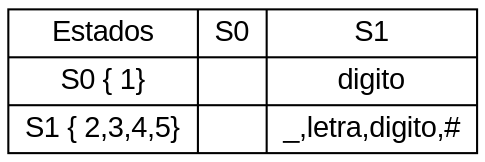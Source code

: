 digraph G { 

nodesep=0.8;

ranksep=0.5;

node [fontname="Arial"]; 
node_A [shape=record  label=
 "{Estados| S0 \{ 1\}| S1 \{ 2,3,4,5\}}| { S0| | }| { S1| digito| _,letra,digito,#}} "]; 

}

